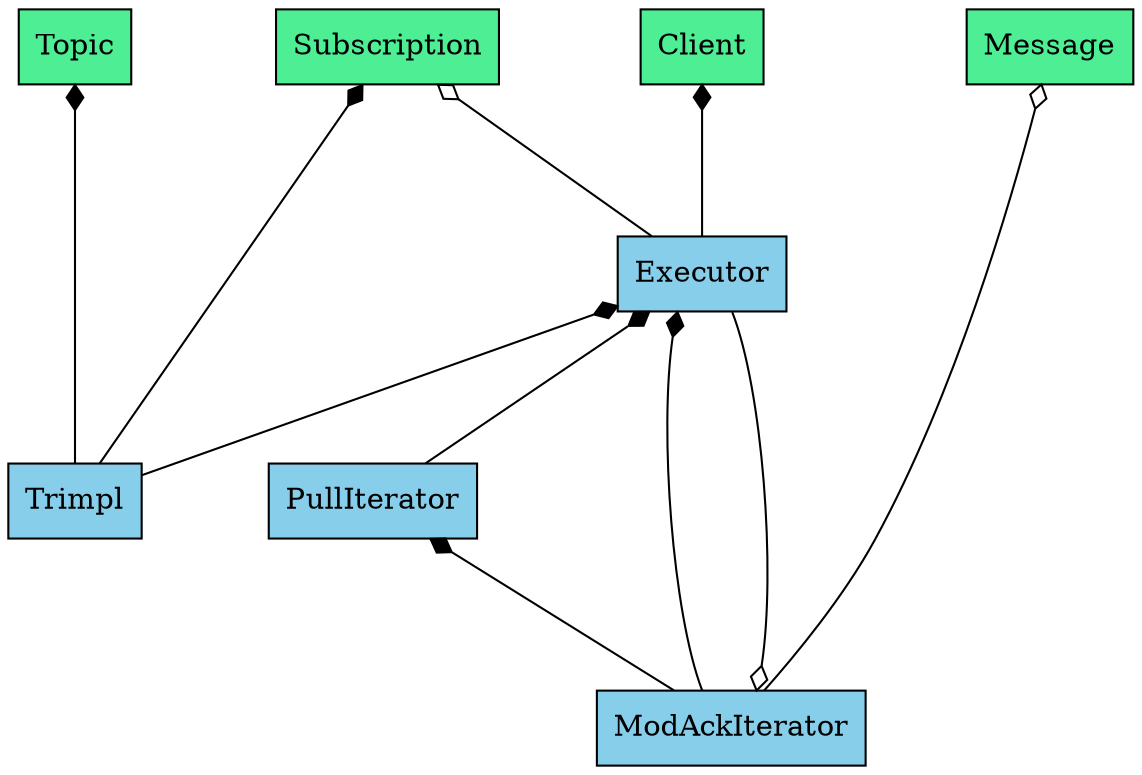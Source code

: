 digraph hierarchy {

  node[shape=record,style=filled,fillcolor=skyblue]
  edge[dir=back, arrowtail=empty, arrowtail=diamond]

  ranksep=1
  nodesep=0.85

  {rank=same; Client Message Subscription Topic}
  Client,Message,Subscription,Topic[style=filled,fillcolor=seagreen2]


  Client->Executor
  Executor->Trimpl
  Executor->ModAckIterator
  Executor->PullIterator[weight=0]
  ModAckIterator->Executor[arrowtail=odiamond]
  PullIterator->ModAckIterator

  Subscription->Executor[arrowtail=odiamond]
  Subscription->Trimpl
  Topic->Trimpl
  Message->ModAckIterator[arrowtail=odiamond]

}
